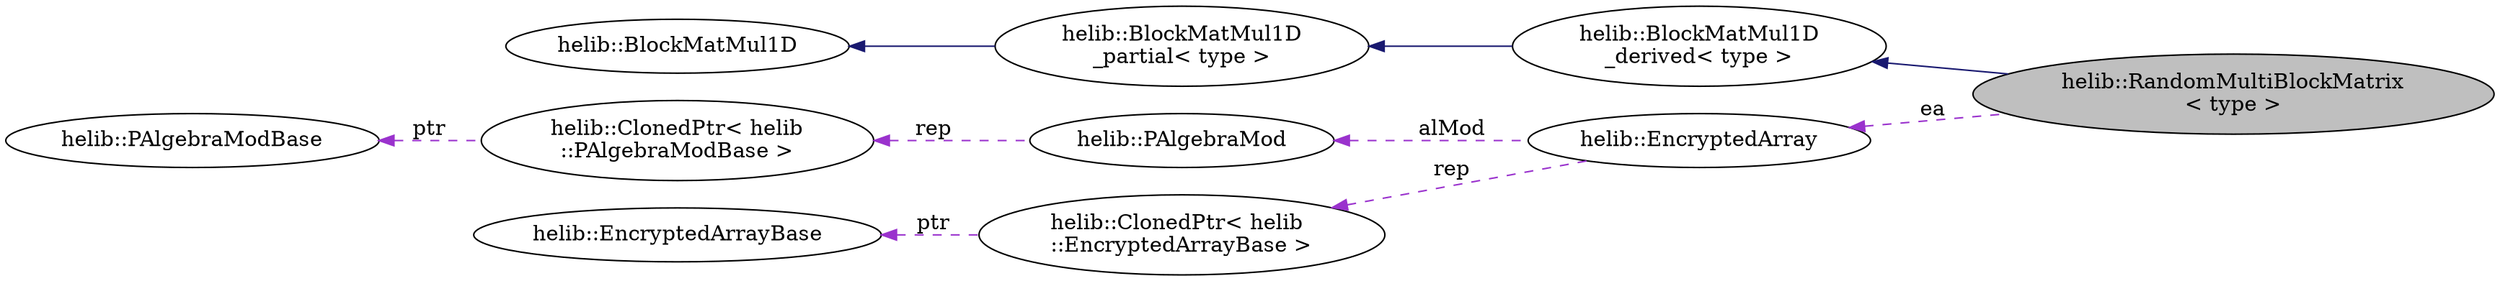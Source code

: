 digraph "helib::RandomMultiBlockMatrix&lt; type &gt;"
{
  rankdir="LR";
  N4 [label="helib::RandomMultiBlockMatrix\l\< type \>",color="black", fillcolor="grey75", style="filled", fontcolor="black"];
  N5 -> N4 [dir="back",color="midnightblue",style="solid"];
  N5 [label="helib::BlockMatMul1D\l_derived\< type \>",color="black", fillcolor="white", style="filled"];
  N6 -> N5 [dir="back",color="midnightblue",style="solid"];
  N6 [label="helib::BlockMatMul1D\l_partial\< type \>",color="black", fillcolor="white", style="filled"];
  N7 -> N6 [dir="back",color="midnightblue",style="solid"];
  N7 [label="helib::BlockMatMul1D",color="black", fillcolor="white", style="filled"];
  N8 -> N4 [dir="back",color="darkorchid3",style="dashed",label=" ea" ];
  N8 [label="helib::EncryptedArray",color="black", fillcolor="white", style="filled",tooltip="A simple wrapper for a smart pointer to an EncryptedArrayBase. This is the interface that higher-leve..."];
  N9 -> N8 [dir="back",color="darkorchid3",style="dashed",label=" alMod" ];
  N9 [label="helib::PAlgebraMod",color="black", fillcolor="white", style="filled",tooltip="The structure of Z[X]/(Phi_m(X), p) "];
  N10 -> N9 [dir="back",color="darkorchid3",style="dashed",label=" rep" ];
  N10 [label="helib::ClonedPtr\< helib\l::PAlgebraModBase \>",color="black", fillcolor="white", style="filled"];
  N11 -> N10 [dir="back",color="darkorchid3",style="dashed",label=" ptr" ];
  N11 [label="helib::PAlgebraModBase",color="black", fillcolor="white", style="filled",tooltip="Virtual base class for PAlgebraMod. "];
  N12 -> N8 [dir="back",color="darkorchid3",style="dashed",label=" rep" ];
  N12 [label="helib::ClonedPtr\< helib\l::EncryptedArrayBase \>",color="black", fillcolor="white", style="filled"];
  N13 -> N12 [dir="back",color="darkorchid3",style="dashed",label=" ptr" ];
  N13 [label="helib::EncryptedArrayBase",color="black", fillcolor="white", style="filled",tooltip="virtual class for data-movement operations on arrays of slots "];
}
digraph "helib::RandomMultiBlockMatrix&lt; type &gt;"
{
  N0 [label="helib::RandomMultiBlockMatrix\l\< type \>",color="black", fillcolor="grey75", style="filled", fontcolor="black"];
  N1 -> N0 [dir="back",color="midnightblue",style="solid"];
  N1 [label="helib::BlockMatMul1D\l_derived\< type \>",color="black", fillcolor="white", style="filled"];
  N2 -> N1 [dir="back",color="midnightblue",style="solid"];
  N2 [label="helib::BlockMatMul1D\l_partial\< type \>",color="black", fillcolor="white", style="filled"];
  N3 -> N2 [dir="back",color="midnightblue",style="solid"];
  N3 [label="helib::BlockMatMul1D",color="black", fillcolor="white", style="filled"];
}
